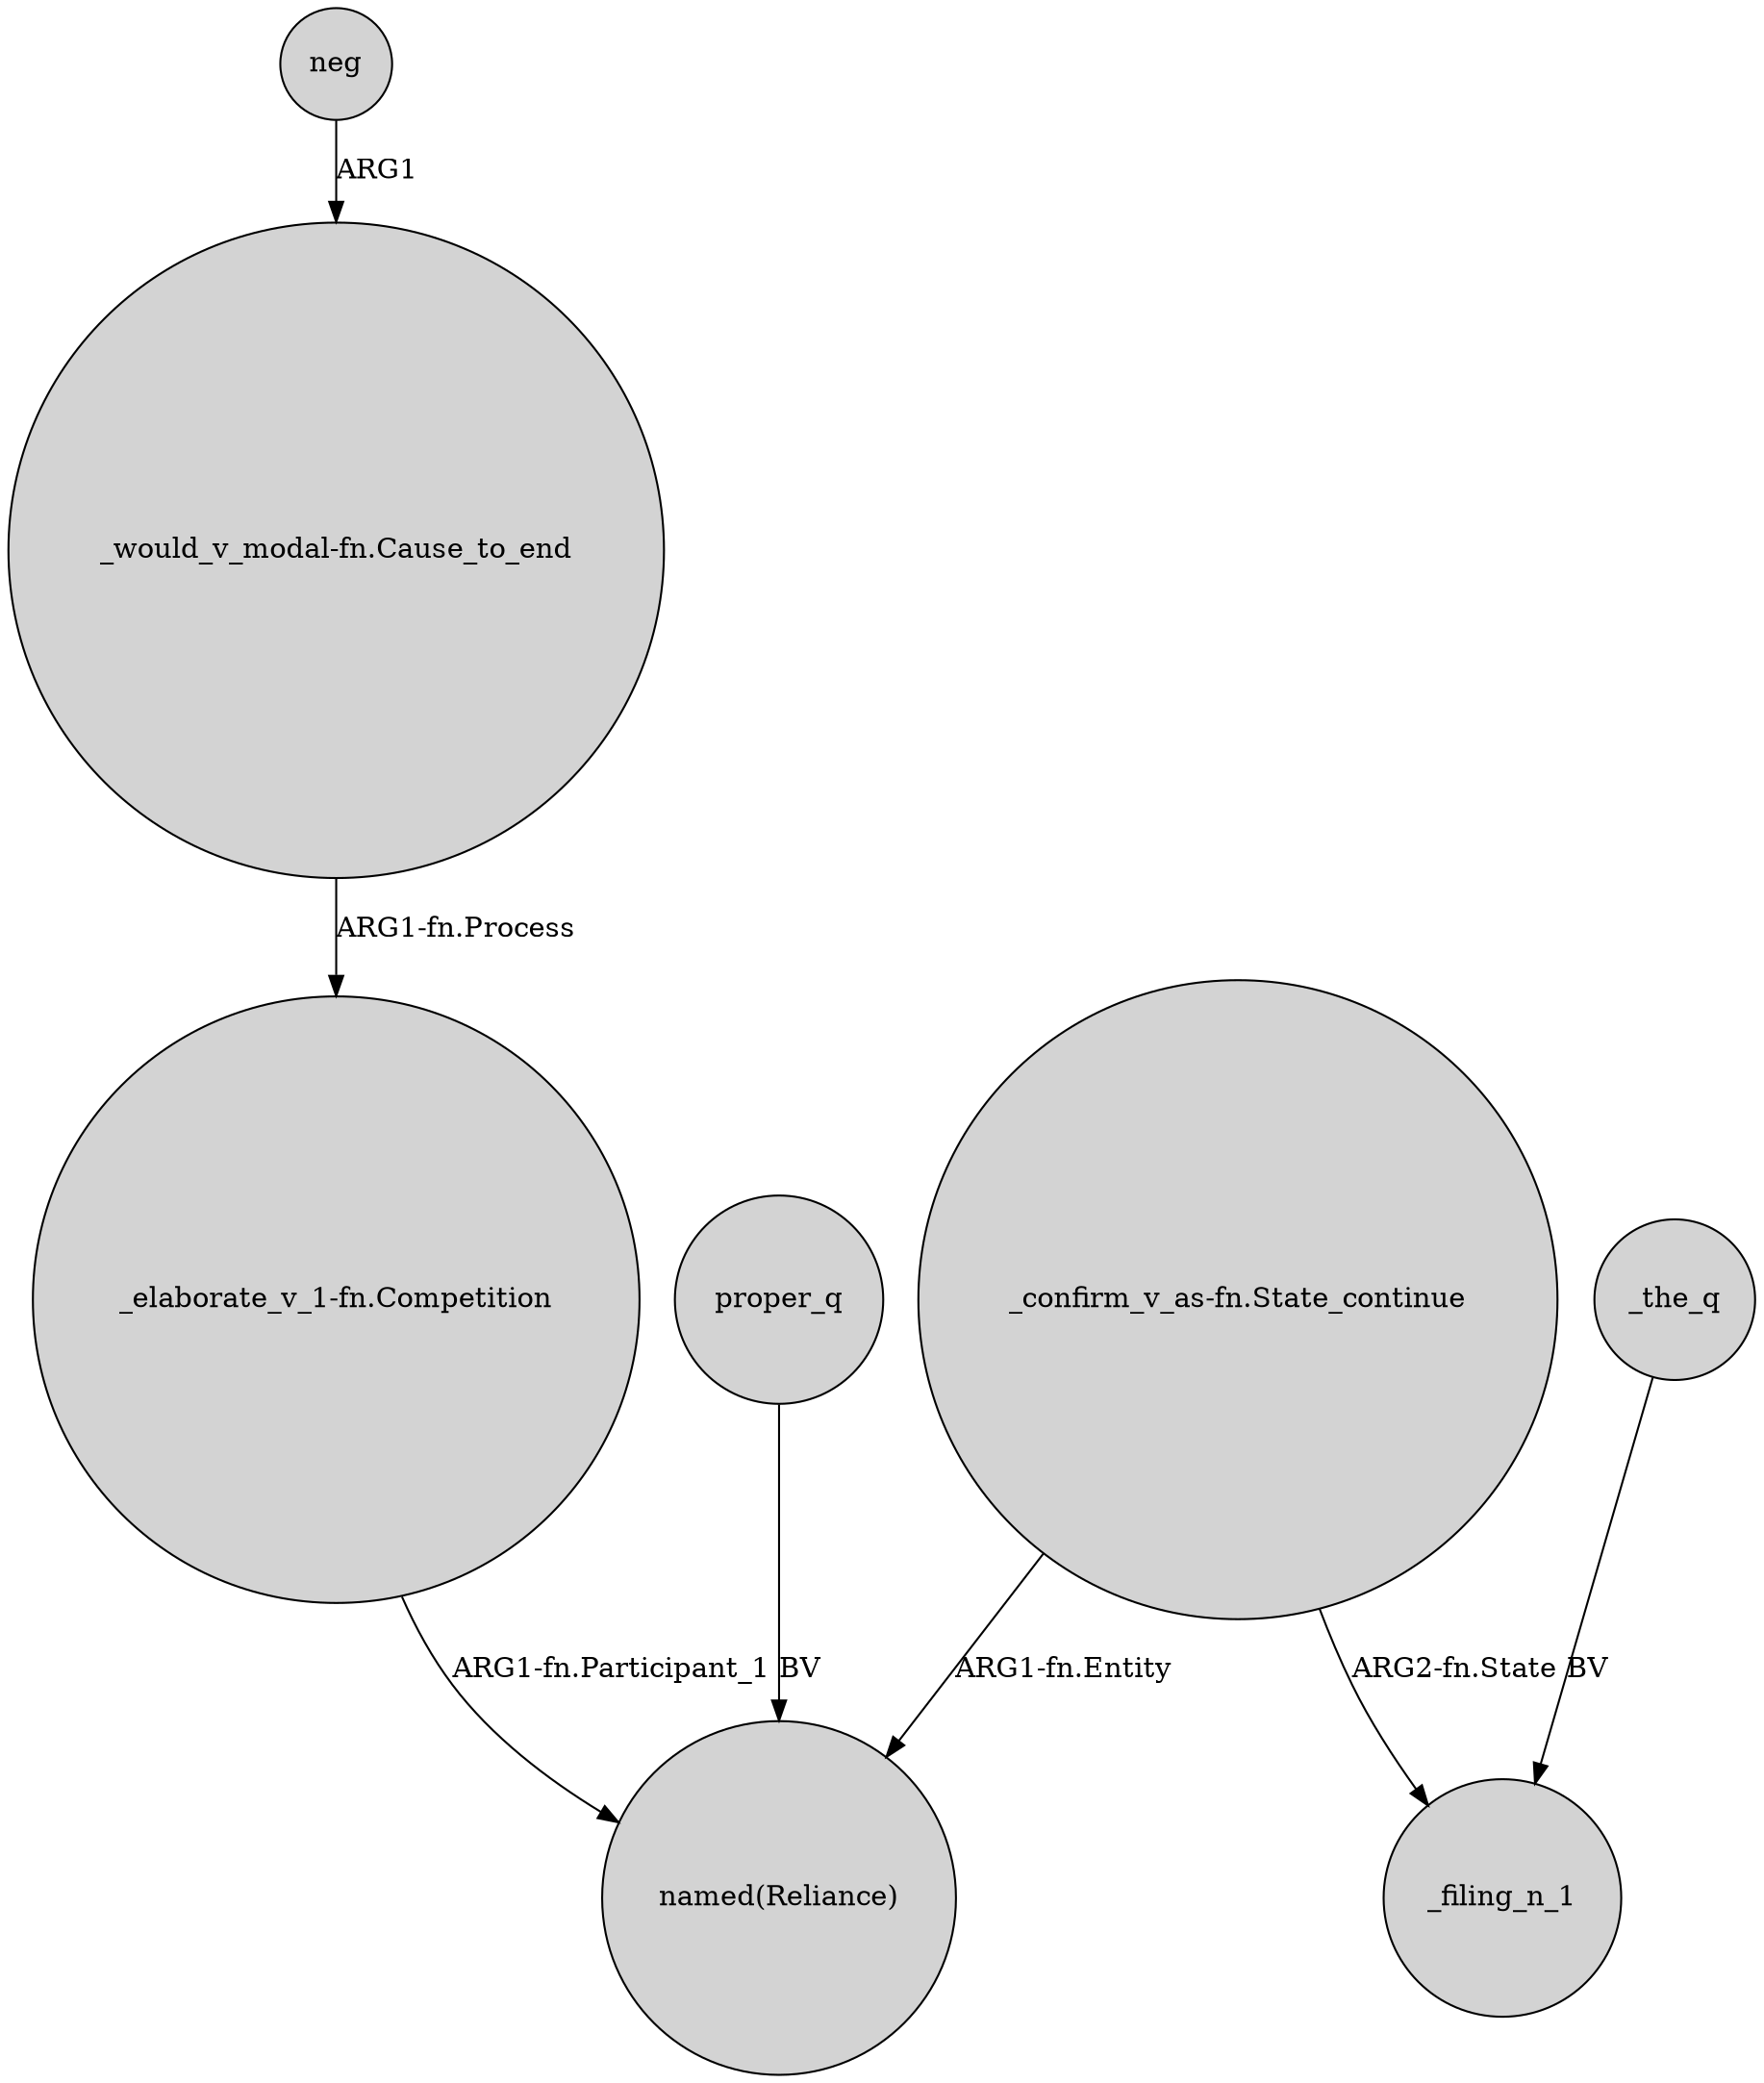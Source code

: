 digraph {
	node [shape=circle style=filled]
	"_confirm_v_as-fn.State_continue" -> "named(Reliance)" [label="ARG1-fn.Entity"]
	neg -> "_would_v_modal-fn.Cause_to_end" [label=ARG1]
	"_confirm_v_as-fn.State_continue" -> _filing_n_1 [label="ARG2-fn.State"]
	"_elaborate_v_1-fn.Competition" -> "named(Reliance)" [label="ARG1-fn.Participant_1"]
	_the_q -> _filing_n_1 [label=BV]
	"_would_v_modal-fn.Cause_to_end" -> "_elaborate_v_1-fn.Competition" [label="ARG1-fn.Process"]
	proper_q -> "named(Reliance)" [label=BV]
}
